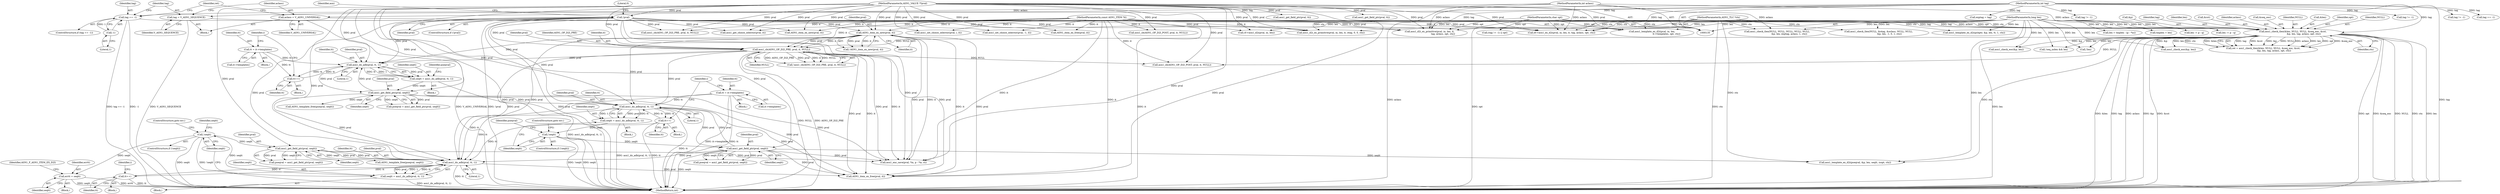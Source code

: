digraph "0_openssl_cc598f321fbac9c04da5766243ed55d55948637d@pointer" {
"1000959" [label="(Call,errtt = seqtt)"];
"1000938" [label="(Call,!seqtt)"];
"1000931" [label="(Call,seqtt = asn1_do_adb(pval, tt, 1))"];
"1000933" [label="(Call,asn1_do_adb(pval, tt, 1))"];
"1000707" [label="(Call,ASN1_item_ex_new(pval, it))"];
"1000187" [label="(Call,!pval)"];
"1000136" [label="(MethodParameterIn,ASN1_VALUE **pval)"];
"1000139" [label="(MethodParameterIn,const ASN1_ITEM *it)"];
"1000951" [label="(Call,asn1_get_field_ptr(pval, seqtt))"];
"1000719" [label="(Call,asn1_cb(ASN1_OP_D2I_PRE, pval, it, NULL))"];
"1000636" [label="(Call,asn1_check_tlen(&len, NULL, NULL, &seq_eoc, &cst,\n                              &p, len, tag, aclass, opt, ctx))"];
"1000138" [label="(MethodParameterIn,long len)"];
"1000628" [label="(Call,tag = V_ASN1_SEQUENCE)"];
"1000140" [label="(MethodParameterIn,int tag)"];
"1000623" [label="(Call,tag == -1)"];
"1000625" [label="(Call,-1)"];
"1000631" [label="(Call,aclass = V_ASN1_UNIVERSAL)"];
"1000141" [label="(MethodParameterIn,int aclass)"];
"1000142" [label="(MethodParameterIn,char opt)"];
"1000143" [label="(MethodParameterIn,ASN1_TLC *ctx)"];
"1000804" [label="(Call,asn1_get_field_ptr(pval, seqtt))"];
"1000794" [label="(Call,asn1_do_adb(pval, tt, 1))"];
"1000763" [label="(Call,asn1_get_field_ptr(pval, seqtt))"];
"1000757" [label="(Call,asn1_do_adb(pval, tt, 1))"];
"1000743" [label="(Call,tt++)"];
"1000730" [label="(Call,tt = it->templates)"];
"1000755" [label="(Call,seqtt = asn1_do_adb(pval, tt, 1))"];
"1000787" [label="(Call,tt++)"];
"1000774" [label="(Call,tt = it->templates)"];
"1000799" [label="(Call,!seqtt)"];
"1000792" [label="(Call,seqtt = asn1_do_adb(pval, tt, 1))"];
"1000925" [label="(Call,tt++)"];
"1000641" [label="(Call,&seq_eoc)"];
"1000624" [label="(Identifier,tag)"];
"1000939" [label="(Identifier,seqtt)"];
"1000706" [label="(Call,!ASN1_item_ex_new(pval, it))"];
"1000640" [label="(Identifier,NULL)"];
"1000142" [label="(MethodParameterIn,char opt)"];
"1000363" [label="(Call,asn1_check_tlen(NULL, NULL, NULL, NULL, NULL,\n                                  &p, len, exptag, aclass, 1, ctx))"];
"1000140" [label="(MethodParameterIn,int tag)"];
"1000637" [label="(Call,&len)"];
"1000932" [label="(Identifier,seqtt)"];
"1000708" [label="(Identifier,pval)"];
"1000251" [label="(Call,asn1_check_tlen(NULL, &otag, &oclass, NULL, NULL,\n                              &p, len, -1, 0, 1, ctx))"];
"1000909" [label="(Call,!seq_nolen && len)"];
"1000726" [label="(Block,)"];
"1000756" [label="(Identifier,seqtt)"];
"1000800" [label="(Identifier,seqtt)"];
"1000759" [label="(Identifier,tt)"];
"1000959" [label="(Call,errtt = seqtt)"];
"1000926" [label="(Identifier,tt)"];
"1000458" [label="(Call,asn1_cb(ASN1_OP_D2I_PRE, pval, it, NULL))"];
"1000193" [label="(Identifier,aux)"];
"1000794" [label="(Call,asn1_do_adb(pval, tt, 1))"];
"1000720" [label="(Identifier,ASN1_OP_D2I_PRE)"];
"1000212" [label="(Call,(tag != -1) || opt)"];
"1000393" [label="(Call,tag != -1)"];
"1000719" [label="(Call,asn1_cb(ASN1_OP_D2I_PRE, pval, it, NULL))"];
"1000828" [label="(Call,len -= p - q)"];
"1000944" [label="(Identifier,seqtt)"];
"1000789" [label="(Block,)"];
"1000722" [label="(Identifier,it)"];
"1000808" [label="(Call,!len)"];
"1000804" [label="(Call,asn1_get_field_ptr(pval, seqtt))"];
"1000213" [label="(Call,tag != -1)"];
"1000938" [label="(Call,!seqtt)"];
"1000963" [label="(Identifier,ASN1_F_ASN1_ITEM_EX_D2I)"];
"1000762" [label="(Identifier,pseqval)"];
"1000760" [label="(Literal,1)"];
"1000951" [label="(Call,asn1_get_field_ptr(pval, seqtt))"];
"1000929" [label="(Block,)"];
"1000805" [label="(Identifier,pval)"];
"1000952" [label="(Identifier,pval)"];
"1000141" [label="(MethodParameterIn,int aclass)"];
"1000770" [label="(Block,)"];
"1000863" [label="(Call,asn1_template_ex_d2i(pseqval, &p, len, seqtt, isopt, ctx))"];
"1000744" [label="(Identifier,tt)"];
"1000627" [label="(Block,)"];
"1000787" [label="(Call,tt++)"];
"1000650" [label="(Identifier,opt)"];
"1000960" [label="(Identifier,errtt)"];
"1000801" [label="(ControlStructure,goto err;)"];
"1000936" [label="(Literal,1)"];
"1000774" [label="(Call,tt = it->templates)"];
"1000899" [label="(Call,asn1_check_eoc(&p, len))"];
"1000764" [label="(Identifier,pval)"];
"1000798" [label="(ControlStructure,if (!seqtt))"];
"1000982" [label="(Call,asn1_cb(ASN1_OP_D2I_POST, pval, it, NULL))"];
"1000470" [label="(Call,asn1_get_choice_selector(pval, it))"];
"1000542" [label="(Call,asn1_get_field_ptr(pval, tt))"];
"1000721" [label="(Identifier,pval)"];
"1001006" [label="(Call,ASN1_item_ex_free(pval, it))"];
"1000639" [label="(Identifier,NULL)"];
"1000324" [label="(Call,ef->asn1_ex_d2i(pval, in, len, it, tag, aclass, opt, ctx))"];
"1000633" [label="(Identifier,V_ASN1_UNIVERSAL)"];
"1000730" [label="(Call,tt = it->templates)"];
"1000961" [label="(Identifier,seqtt)"];
"1000678" [label="(Call,len = tmplen - (p - *in))"];
"1000757" [label="(Call,asn1_do_adb(pval, tt, 1))"];
"1000234" [label="(Call,asn1_d2i_ex_primitive(pval, in, len, it,\n                                     tag, aclass, opt, ctx))"];
"1000593" [label="(Call,asn1_set_choice_selector(pval, i, it))"];
"1000792" [label="(Call,seqtt = asn1_do_adb(pval, tt, 1))"];
"1000188" [label="(Identifier,pval)"];
"1000802" [label="(Call,pseqval = asn1_get_field_ptr(pval, seqtt))"];
"1000507" [label="(Call,ASN1_item_ex_new(pval, it))"];
"1000432" [label="(Call,cf->asn1_d2i(pval, in, len))"];
"1000499" [label="(Call,asn1_set_choice_selector(pval, -1, it))"];
"1000143" [label="(MethodParameterIn,ASN1_TLC *ctx)"];
"1000740" [label="(Block,)"];
"1000631" [label="(Call,aclass = V_ASN1_UNIVERSAL)"];
"1000723" [label="(Identifier,NULL)"];
"1000775" [label="(Identifier,tt)"];
"1000635" [label="(Identifier,ret)"];
"1000935" [label="(Identifier,tt)"];
"1000925" [label="(Call,tt++)"];
"1000138" [label="(MethodParameterIn,long len)"];
"1000583" [label="(Call,ASN1_item_ex_free(pval, it))"];
"1000634" [label="(Call,ret = asn1_check_tlen(&len, NULL, NULL, &seq_eoc, &cst,\n                              &p, len, tag, aclass, opt, ctx))"];
"1000954" [label="(Call,ASN1_template_free(pseqval, seqtt))"];
"1000793" [label="(Identifier,seqtt)"];
"1000619" [label="(Call,tmplen = len)"];
"1000797" [label="(Literal,1)"];
"1000308" [label="(Call,asn1_d2i_ex_primitive(pval, in, len, it, otag, 0, 0, ctx))"];
"1000630" [label="(Identifier,V_ASN1_SEQUENCE)"];
"1000493" [label="(Call,asn1_get_field_ptr(pval, tt))"];
"1000645" [label="(Call,&p)"];
"1000601" [label="(Call,asn1_cb(ASN1_OP_D2I_POST, pval, it, NULL))"];
"1000626" [label="(Literal,1)"];
"1000937" [label="(ControlStructure,if (!seqtt))"];
"1000731" [label="(Identifier,tt)"];
"1000648" [label="(Identifier,tag)"];
"1000718" [label="(Call,!asn1_cb(ASN1_OP_D2I_PRE, pval, it, NULL))"];
"1000187" [label="(Call,!pval)"];
"1000547" [label="(Call,asn1_template_ex_d2i(pchptr, &p, len, tt, 1, ctx))"];
"1000758" [label="(Identifier,pval)"];
"1000933" [label="(Call,asn1_do_adb(pval, tt, 1))"];
"1000780" [label="(Identifier,i)"];
"1000968" [label="(Call,asn1_enc_save(pval, *in, p - *in, it))"];
"1000766" [label="(Call,ASN1_template_free(pseqval, seqtt))"];
"1000437" [label="(Call,tag != -1)"];
"1000931" [label="(Call,seqtt = asn1_do_adb(pval, tt, 1))"];
"1000928" [label="(Identifier,i)"];
"1000949" [label="(Call,pseqval = asn1_get_field_ptr(pval, seqtt))"];
"1000623" [label="(Call,tag == -1)"];
"1000796" [label="(Identifier,tt)"];
"1000815" [label="(Call,asn1_check_eoc(&p, len))"];
"1000795" [label="(Identifier,pval)"];
"1000190" [label="(Literal,0)"];
"1000776" [label="(Call,it->templates)"];
"1000348" [label="(Call,tag == -1)"];
"1000736" [label="(Identifier,i)"];
"1000186" [label="(ControlStructure,if (!pval))"];
"1000136" [label="(MethodParameterIn,ASN1_VALUE **pval)"];
"1000752" [label="(Block,)"];
"1000784" [label="(Block,)"];
"1000622" [label="(ControlStructure,if (tag == -1))"];
"1000636" [label="(Call,asn1_check_tlen(&len, NULL, NULL, &seq_eoc, &cst,\n                              &p, len, tag, aclass, opt, ctx))"];
"1000958" [label="(Block,)"];
"1000628" [label="(Call,tag = V_ASN1_SEQUENCE)"];
"1000803" [label="(Identifier,pseqval)"];
"1000647" [label="(Identifier,len)"];
"1000632" [label="(Identifier,aclass)"];
"1000755" [label="(Call,seqtt = asn1_do_adb(pval, tt, 1))"];
"1000934" [label="(Identifier,pval)"];
"1001021" [label="(MethodReturn,int)"];
"1000651" [label="(Identifier,ctx)"];
"1000953" [label="(Identifier,seqtt)"];
"1000629" [label="(Identifier,tag)"];
"1000940" [label="(ControlStructure,goto err;)"];
"1000806" [label="(Identifier,seqtt)"];
"1000788" [label="(Identifier,tt)"];
"1000643" [label="(Call,&cst)"];
"1000763" [label="(Call,asn1_get_field_ptr(pval, seqtt))"];
"1000743" [label="(Call,tt++)"];
"1000732" [label="(Call,it->templates)"];
"1000139" [label="(MethodParameterIn,const ASN1_ITEM *it)"];
"1000924" [label="(Block,)"];
"1000224" [label="(Call,asn1_template_ex_d2i(pval, in, len,\n                                        it->templates, opt, ctx))"];
"1000799" [label="(Call,!seqtt)"];
"1000890" [label="(Call,len -= p - q)"];
"1000761" [label="(Call,pseqval = asn1_get_field_ptr(pval, seqtt))"];
"1000625" [label="(Call,-1)"];
"1000709" [label="(Identifier,it)"];
"1000707" [label="(Call,ASN1_item_ex_new(pval, it))"];
"1000765" [label="(Identifier,seqtt)"];
"1000649" [label="(Identifier,aclass)"];
"1000358" [label="(Call,exptag = tag)"];
"1000959" -> "1000958"  [label="AST: "];
"1000959" -> "1000961"  [label="CFG: "];
"1000960" -> "1000959"  [label="AST: "];
"1000961" -> "1000959"  [label="AST: "];
"1000963" -> "1000959"  [label="CFG: "];
"1000959" -> "1001021"  [label="DDG: seqtt"];
"1000959" -> "1001021"  [label="DDG: errtt"];
"1000938" -> "1000959"  [label="DDG: seqtt"];
"1000938" -> "1000937"  [label="AST: "];
"1000938" -> "1000939"  [label="CFG: "];
"1000939" -> "1000938"  [label="AST: "];
"1000940" -> "1000938"  [label="CFG: "];
"1000944" -> "1000938"  [label="CFG: "];
"1000938" -> "1001021"  [label="DDG: seqtt"];
"1000938" -> "1001021"  [label="DDG: !seqtt"];
"1000931" -> "1000938"  [label="DDG: seqtt"];
"1000938" -> "1000951"  [label="DDG: seqtt"];
"1000931" -> "1000929"  [label="AST: "];
"1000931" -> "1000933"  [label="CFG: "];
"1000932" -> "1000931"  [label="AST: "];
"1000933" -> "1000931"  [label="AST: "];
"1000939" -> "1000931"  [label="CFG: "];
"1000931" -> "1001021"  [label="DDG: asn1_do_adb(pval, tt, 1)"];
"1000933" -> "1000931"  [label="DDG: pval"];
"1000933" -> "1000931"  [label="DDG: tt"];
"1000933" -> "1000931"  [label="DDG: 1"];
"1000933" -> "1000936"  [label="CFG: "];
"1000934" -> "1000933"  [label="AST: "];
"1000935" -> "1000933"  [label="AST: "];
"1000936" -> "1000933"  [label="AST: "];
"1000933" -> "1001021"  [label="DDG: tt"];
"1000933" -> "1000925"  [label="DDG: tt"];
"1000707" -> "1000933"  [label="DDG: pval"];
"1000951" -> "1000933"  [label="DDG: pval"];
"1000719" -> "1000933"  [label="DDG: pval"];
"1000187" -> "1000933"  [label="DDG: pval"];
"1000804" -> "1000933"  [label="DDG: pval"];
"1000763" -> "1000933"  [label="DDG: pval"];
"1000136" -> "1000933"  [label="DDG: pval"];
"1000925" -> "1000933"  [label="DDG: tt"];
"1000787" -> "1000933"  [label="DDG: tt"];
"1000794" -> "1000933"  [label="DDG: tt"];
"1000774" -> "1000933"  [label="DDG: tt"];
"1000933" -> "1000951"  [label="DDG: pval"];
"1000933" -> "1001006"  [label="DDG: pval"];
"1000707" -> "1000706"  [label="AST: "];
"1000707" -> "1000709"  [label="CFG: "];
"1000708" -> "1000707"  [label="AST: "];
"1000709" -> "1000707"  [label="AST: "];
"1000706" -> "1000707"  [label="CFG: "];
"1000707" -> "1000706"  [label="DDG: pval"];
"1000707" -> "1000706"  [label="DDG: it"];
"1000187" -> "1000707"  [label="DDG: pval"];
"1000136" -> "1000707"  [label="DDG: pval"];
"1000139" -> "1000707"  [label="DDG: it"];
"1000707" -> "1000719"  [label="DDG: pval"];
"1000707" -> "1000719"  [label="DDG: it"];
"1000707" -> "1000757"  [label="DDG: pval"];
"1000707" -> "1000794"  [label="DDG: pval"];
"1000707" -> "1000968"  [label="DDG: pval"];
"1000707" -> "1000968"  [label="DDG: it"];
"1000707" -> "1001006"  [label="DDG: pval"];
"1000707" -> "1001006"  [label="DDG: it"];
"1000187" -> "1000186"  [label="AST: "];
"1000187" -> "1000188"  [label="CFG: "];
"1000188" -> "1000187"  [label="AST: "];
"1000190" -> "1000187"  [label="CFG: "];
"1000193" -> "1000187"  [label="CFG: "];
"1000187" -> "1001021"  [label="DDG: pval"];
"1000187" -> "1001021"  [label="DDG: !pval"];
"1000136" -> "1000187"  [label="DDG: pval"];
"1000187" -> "1000224"  [label="DDG: pval"];
"1000187" -> "1000234"  [label="DDG: pval"];
"1000187" -> "1000308"  [label="DDG: pval"];
"1000187" -> "1000324"  [label="DDG: pval"];
"1000187" -> "1000432"  [label="DDG: pval"];
"1000187" -> "1000458"  [label="DDG: pval"];
"1000187" -> "1000470"  [label="DDG: pval"];
"1000187" -> "1000507"  [label="DDG: pval"];
"1000187" -> "1000719"  [label="DDG: pval"];
"1000187" -> "1000757"  [label="DDG: pval"];
"1000187" -> "1000794"  [label="DDG: pval"];
"1000187" -> "1000968"  [label="DDG: pval"];
"1000187" -> "1001006"  [label="DDG: pval"];
"1000136" -> "1000135"  [label="AST: "];
"1000136" -> "1001021"  [label="DDG: pval"];
"1000136" -> "1000224"  [label="DDG: pval"];
"1000136" -> "1000234"  [label="DDG: pval"];
"1000136" -> "1000308"  [label="DDG: pval"];
"1000136" -> "1000324"  [label="DDG: pval"];
"1000136" -> "1000432"  [label="DDG: pval"];
"1000136" -> "1000458"  [label="DDG: pval"];
"1000136" -> "1000470"  [label="DDG: pval"];
"1000136" -> "1000493"  [label="DDG: pval"];
"1000136" -> "1000499"  [label="DDG: pval"];
"1000136" -> "1000507"  [label="DDG: pval"];
"1000136" -> "1000542"  [label="DDG: pval"];
"1000136" -> "1000583"  [label="DDG: pval"];
"1000136" -> "1000593"  [label="DDG: pval"];
"1000136" -> "1000601"  [label="DDG: pval"];
"1000136" -> "1000719"  [label="DDG: pval"];
"1000136" -> "1000757"  [label="DDG: pval"];
"1000136" -> "1000763"  [label="DDG: pval"];
"1000136" -> "1000794"  [label="DDG: pval"];
"1000136" -> "1000804"  [label="DDG: pval"];
"1000136" -> "1000951"  [label="DDG: pval"];
"1000136" -> "1000968"  [label="DDG: pval"];
"1000136" -> "1000982"  [label="DDG: pval"];
"1000136" -> "1001006"  [label="DDG: pval"];
"1000139" -> "1000135"  [label="AST: "];
"1000139" -> "1001021"  [label="DDG: it"];
"1000139" -> "1000234"  [label="DDG: it"];
"1000139" -> "1000308"  [label="DDG: it"];
"1000139" -> "1000324"  [label="DDG: it"];
"1000139" -> "1000458"  [label="DDG: it"];
"1000139" -> "1000470"  [label="DDG: it"];
"1000139" -> "1000499"  [label="DDG: it"];
"1000139" -> "1000507"  [label="DDG: it"];
"1000139" -> "1000583"  [label="DDG: it"];
"1000139" -> "1000593"  [label="DDG: it"];
"1000139" -> "1000601"  [label="DDG: it"];
"1000139" -> "1000719"  [label="DDG: it"];
"1000139" -> "1000968"  [label="DDG: it"];
"1000139" -> "1000982"  [label="DDG: it"];
"1000139" -> "1001006"  [label="DDG: it"];
"1000951" -> "1000949"  [label="AST: "];
"1000951" -> "1000953"  [label="CFG: "];
"1000952" -> "1000951"  [label="AST: "];
"1000953" -> "1000951"  [label="AST: "];
"1000949" -> "1000951"  [label="CFG: "];
"1000951" -> "1000949"  [label="DDG: pval"];
"1000951" -> "1000949"  [label="DDG: seqtt"];
"1000951" -> "1000954"  [label="DDG: seqtt"];
"1000951" -> "1000968"  [label="DDG: pval"];
"1000719" -> "1000718"  [label="AST: "];
"1000719" -> "1000723"  [label="CFG: "];
"1000720" -> "1000719"  [label="AST: "];
"1000721" -> "1000719"  [label="AST: "];
"1000722" -> "1000719"  [label="AST: "];
"1000723" -> "1000719"  [label="AST: "];
"1000718" -> "1000719"  [label="CFG: "];
"1000719" -> "1001021"  [label="DDG: ASN1_OP_D2I_PRE"];
"1000719" -> "1001021"  [label="DDG: NULL"];
"1000719" -> "1000718"  [label="DDG: ASN1_OP_D2I_PRE"];
"1000719" -> "1000718"  [label="DDG: pval"];
"1000719" -> "1000718"  [label="DDG: it"];
"1000719" -> "1000718"  [label="DDG: NULL"];
"1000636" -> "1000719"  [label="DDG: NULL"];
"1000719" -> "1000757"  [label="DDG: pval"];
"1000719" -> "1000794"  [label="DDG: pval"];
"1000719" -> "1000968"  [label="DDG: pval"];
"1000719" -> "1000968"  [label="DDG: it"];
"1000719" -> "1000982"  [label="DDG: NULL"];
"1000719" -> "1001006"  [label="DDG: pval"];
"1000719" -> "1001006"  [label="DDG: it"];
"1000636" -> "1000634"  [label="AST: "];
"1000636" -> "1000651"  [label="CFG: "];
"1000637" -> "1000636"  [label="AST: "];
"1000639" -> "1000636"  [label="AST: "];
"1000640" -> "1000636"  [label="AST: "];
"1000641" -> "1000636"  [label="AST: "];
"1000643" -> "1000636"  [label="AST: "];
"1000645" -> "1000636"  [label="AST: "];
"1000647" -> "1000636"  [label="AST: "];
"1000648" -> "1000636"  [label="AST: "];
"1000649" -> "1000636"  [label="AST: "];
"1000650" -> "1000636"  [label="AST: "];
"1000651" -> "1000636"  [label="AST: "];
"1000634" -> "1000636"  [label="CFG: "];
"1000636" -> "1001021"  [label="DDG: &cst"];
"1000636" -> "1001021"  [label="DDG: opt"];
"1000636" -> "1001021"  [label="DDG: &seq_eoc"];
"1000636" -> "1001021"  [label="DDG: NULL"];
"1000636" -> "1001021"  [label="DDG: ctx"];
"1000636" -> "1001021"  [label="DDG: len"];
"1000636" -> "1001021"  [label="DDG: &len"];
"1000636" -> "1001021"  [label="DDG: tag"];
"1000636" -> "1001021"  [label="DDG: aclass"];
"1000636" -> "1001021"  [label="DDG: &p"];
"1000636" -> "1000634"  [label="DDG: tag"];
"1000636" -> "1000634"  [label="DDG: &cst"];
"1000636" -> "1000634"  [label="DDG: &p"];
"1000636" -> "1000634"  [label="DDG: NULL"];
"1000636" -> "1000634"  [label="DDG: aclass"];
"1000636" -> "1000634"  [label="DDG: len"];
"1000636" -> "1000634"  [label="DDG: opt"];
"1000636" -> "1000634"  [label="DDG: &seq_eoc"];
"1000636" -> "1000634"  [label="DDG: ctx"];
"1000636" -> "1000634"  [label="DDG: &len"];
"1000138" -> "1000636"  [label="DDG: len"];
"1000628" -> "1000636"  [label="DDG: tag"];
"1000623" -> "1000636"  [label="DDG: tag"];
"1000140" -> "1000636"  [label="DDG: tag"];
"1000631" -> "1000636"  [label="DDG: aclass"];
"1000141" -> "1000636"  [label="DDG: aclass"];
"1000142" -> "1000636"  [label="DDG: opt"];
"1000143" -> "1000636"  [label="DDG: ctx"];
"1000636" -> "1000808"  [label="DDG: len"];
"1000636" -> "1000815"  [label="DDG: &p"];
"1000636" -> "1000863"  [label="DDG: ctx"];
"1000636" -> "1000899"  [label="DDG: &p"];
"1000636" -> "1000899"  [label="DDG: len"];
"1000636" -> "1000909"  [label="DDG: len"];
"1000636" -> "1000982"  [label="DDG: NULL"];
"1000138" -> "1000135"  [label="AST: "];
"1000138" -> "1001021"  [label="DDG: len"];
"1000138" -> "1000224"  [label="DDG: len"];
"1000138" -> "1000234"  [label="DDG: len"];
"1000138" -> "1000251"  [label="DDG: len"];
"1000138" -> "1000308"  [label="DDG: len"];
"1000138" -> "1000324"  [label="DDG: len"];
"1000138" -> "1000363"  [label="DDG: len"];
"1000138" -> "1000432"  [label="DDG: len"];
"1000138" -> "1000547"  [label="DDG: len"];
"1000138" -> "1000619"  [label="DDG: len"];
"1000138" -> "1000678"  [label="DDG: len"];
"1000138" -> "1000808"  [label="DDG: len"];
"1000138" -> "1000815"  [label="DDG: len"];
"1000138" -> "1000828"  [label="DDG: len"];
"1000138" -> "1000863"  [label="DDG: len"];
"1000138" -> "1000890"  [label="DDG: len"];
"1000138" -> "1000899"  [label="DDG: len"];
"1000138" -> "1000909"  [label="DDG: len"];
"1000628" -> "1000627"  [label="AST: "];
"1000628" -> "1000630"  [label="CFG: "];
"1000629" -> "1000628"  [label="AST: "];
"1000630" -> "1000628"  [label="AST: "];
"1000632" -> "1000628"  [label="CFG: "];
"1000628" -> "1001021"  [label="DDG: V_ASN1_SEQUENCE"];
"1000140" -> "1000628"  [label="DDG: tag"];
"1000140" -> "1000135"  [label="AST: "];
"1000140" -> "1001021"  [label="DDG: tag"];
"1000140" -> "1000213"  [label="DDG: tag"];
"1000140" -> "1000234"  [label="DDG: tag"];
"1000140" -> "1000324"  [label="DDG: tag"];
"1000140" -> "1000348"  [label="DDG: tag"];
"1000140" -> "1000358"  [label="DDG: tag"];
"1000140" -> "1000393"  [label="DDG: tag"];
"1000140" -> "1000437"  [label="DDG: tag"];
"1000140" -> "1000623"  [label="DDG: tag"];
"1000623" -> "1000622"  [label="AST: "];
"1000623" -> "1000625"  [label="CFG: "];
"1000624" -> "1000623"  [label="AST: "];
"1000625" -> "1000623"  [label="AST: "];
"1000629" -> "1000623"  [label="CFG: "];
"1000635" -> "1000623"  [label="CFG: "];
"1000623" -> "1001021"  [label="DDG: tag == -1"];
"1000623" -> "1001021"  [label="DDG: -1"];
"1000625" -> "1000623"  [label="DDG: 1"];
"1000625" -> "1000626"  [label="CFG: "];
"1000626" -> "1000625"  [label="AST: "];
"1000631" -> "1000627"  [label="AST: "];
"1000631" -> "1000633"  [label="CFG: "];
"1000632" -> "1000631"  [label="AST: "];
"1000633" -> "1000631"  [label="AST: "];
"1000635" -> "1000631"  [label="CFG: "];
"1000631" -> "1001021"  [label="DDG: V_ASN1_UNIVERSAL"];
"1000141" -> "1000631"  [label="DDG: aclass"];
"1000141" -> "1000135"  [label="AST: "];
"1000141" -> "1001021"  [label="DDG: aclass"];
"1000141" -> "1000234"  [label="DDG: aclass"];
"1000141" -> "1000324"  [label="DDG: aclass"];
"1000141" -> "1000363"  [label="DDG: aclass"];
"1000142" -> "1000135"  [label="AST: "];
"1000142" -> "1001021"  [label="DDG: opt"];
"1000142" -> "1000212"  [label="DDG: opt"];
"1000142" -> "1000224"  [label="DDG: opt"];
"1000142" -> "1000234"  [label="DDG: opt"];
"1000142" -> "1000324"  [label="DDG: opt"];
"1000143" -> "1000135"  [label="AST: "];
"1000143" -> "1001021"  [label="DDG: ctx"];
"1000143" -> "1000224"  [label="DDG: ctx"];
"1000143" -> "1000234"  [label="DDG: ctx"];
"1000143" -> "1000251"  [label="DDG: ctx"];
"1000143" -> "1000308"  [label="DDG: ctx"];
"1000143" -> "1000324"  [label="DDG: ctx"];
"1000143" -> "1000363"  [label="DDG: ctx"];
"1000143" -> "1000547"  [label="DDG: ctx"];
"1000143" -> "1000863"  [label="DDG: ctx"];
"1000804" -> "1000802"  [label="AST: "];
"1000804" -> "1000806"  [label="CFG: "];
"1000805" -> "1000804"  [label="AST: "];
"1000806" -> "1000804"  [label="AST: "];
"1000802" -> "1000804"  [label="CFG: "];
"1000804" -> "1001021"  [label="DDG: seqtt"];
"1000804" -> "1000794"  [label="DDG: pval"];
"1000804" -> "1000802"  [label="DDG: pval"];
"1000804" -> "1000802"  [label="DDG: seqtt"];
"1000794" -> "1000804"  [label="DDG: pval"];
"1000799" -> "1000804"  [label="DDG: seqtt"];
"1000804" -> "1000863"  [label="DDG: seqtt"];
"1000804" -> "1000968"  [label="DDG: pval"];
"1000804" -> "1001006"  [label="DDG: pval"];
"1000794" -> "1000792"  [label="AST: "];
"1000794" -> "1000797"  [label="CFG: "];
"1000795" -> "1000794"  [label="AST: "];
"1000796" -> "1000794"  [label="AST: "];
"1000797" -> "1000794"  [label="AST: "];
"1000792" -> "1000794"  [label="CFG: "];
"1000794" -> "1001021"  [label="DDG: tt"];
"1000794" -> "1000787"  [label="DDG: tt"];
"1000794" -> "1000792"  [label="DDG: pval"];
"1000794" -> "1000792"  [label="DDG: tt"];
"1000794" -> "1000792"  [label="DDG: 1"];
"1000763" -> "1000794"  [label="DDG: pval"];
"1000787" -> "1000794"  [label="DDG: tt"];
"1000774" -> "1000794"  [label="DDG: tt"];
"1000794" -> "1001006"  [label="DDG: pval"];
"1000763" -> "1000761"  [label="AST: "];
"1000763" -> "1000765"  [label="CFG: "];
"1000764" -> "1000763"  [label="AST: "];
"1000765" -> "1000763"  [label="AST: "];
"1000761" -> "1000763"  [label="CFG: "];
"1000763" -> "1000757"  [label="DDG: pval"];
"1000763" -> "1000761"  [label="DDG: pval"];
"1000763" -> "1000761"  [label="DDG: seqtt"];
"1000757" -> "1000763"  [label="DDG: pval"];
"1000755" -> "1000763"  [label="DDG: seqtt"];
"1000763" -> "1000766"  [label="DDG: seqtt"];
"1000763" -> "1000968"  [label="DDG: pval"];
"1000763" -> "1001006"  [label="DDG: pval"];
"1000757" -> "1000755"  [label="AST: "];
"1000757" -> "1000760"  [label="CFG: "];
"1000758" -> "1000757"  [label="AST: "];
"1000759" -> "1000757"  [label="AST: "];
"1000760" -> "1000757"  [label="AST: "];
"1000755" -> "1000757"  [label="CFG: "];
"1000757" -> "1000743"  [label="DDG: tt"];
"1000757" -> "1000755"  [label="DDG: pval"];
"1000757" -> "1000755"  [label="DDG: tt"];
"1000757" -> "1000755"  [label="DDG: 1"];
"1000743" -> "1000757"  [label="DDG: tt"];
"1000730" -> "1000757"  [label="DDG: tt"];
"1000743" -> "1000740"  [label="AST: "];
"1000743" -> "1000744"  [label="CFG: "];
"1000744" -> "1000743"  [label="AST: "];
"1000736" -> "1000743"  [label="CFG: "];
"1000730" -> "1000743"  [label="DDG: tt"];
"1000730" -> "1000726"  [label="AST: "];
"1000730" -> "1000732"  [label="CFG: "];
"1000731" -> "1000730"  [label="AST: "];
"1000732" -> "1000730"  [label="AST: "];
"1000736" -> "1000730"  [label="CFG: "];
"1000755" -> "1000752"  [label="AST: "];
"1000756" -> "1000755"  [label="AST: "];
"1000762" -> "1000755"  [label="CFG: "];
"1000755" -> "1001021"  [label="DDG: asn1_do_adb(pval, tt, 1)"];
"1000787" -> "1000784"  [label="AST: "];
"1000787" -> "1000788"  [label="CFG: "];
"1000788" -> "1000787"  [label="AST: "];
"1000780" -> "1000787"  [label="CFG: "];
"1000787" -> "1001021"  [label="DDG: tt"];
"1000774" -> "1000770"  [label="AST: "];
"1000774" -> "1000776"  [label="CFG: "];
"1000775" -> "1000774"  [label="AST: "];
"1000776" -> "1000774"  [label="AST: "];
"1000780" -> "1000774"  [label="CFG: "];
"1000774" -> "1001021"  [label="DDG: it->templates"];
"1000774" -> "1001021"  [label="DDG: tt"];
"1000799" -> "1000798"  [label="AST: "];
"1000799" -> "1000800"  [label="CFG: "];
"1000800" -> "1000799"  [label="AST: "];
"1000801" -> "1000799"  [label="CFG: "];
"1000803" -> "1000799"  [label="CFG: "];
"1000799" -> "1001021"  [label="DDG: seqtt"];
"1000799" -> "1001021"  [label="DDG: !seqtt"];
"1000792" -> "1000799"  [label="DDG: seqtt"];
"1000792" -> "1000789"  [label="AST: "];
"1000793" -> "1000792"  [label="AST: "];
"1000800" -> "1000792"  [label="CFG: "];
"1000792" -> "1001021"  [label="DDG: asn1_do_adb(pval, tt, 1)"];
"1000925" -> "1000924"  [label="AST: "];
"1000925" -> "1000926"  [label="CFG: "];
"1000926" -> "1000925"  [label="AST: "];
"1000928" -> "1000925"  [label="CFG: "];
"1000925" -> "1001021"  [label="DDG: tt"];
}

